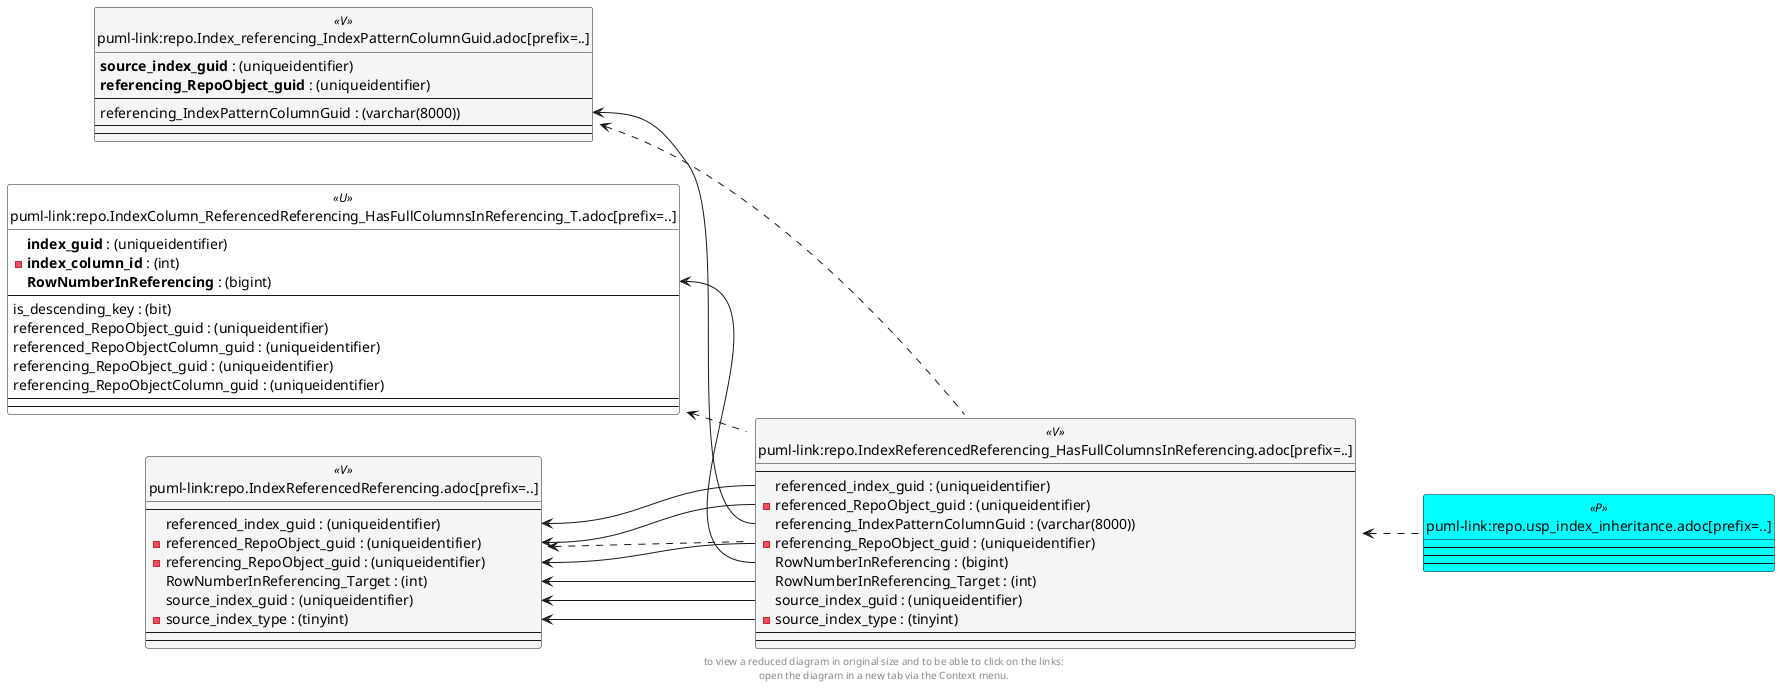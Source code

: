 @startuml
left to right direction
'top to bottom direction
hide circle
'avoide "." issues:
set namespaceSeparator none


skinparam class {
  BackgroundColor White
  BackgroundColor<<FN>> Yellow
  BackgroundColor<<FS>> Yellow
  BackgroundColor<<FT>> LightGray
  BackgroundColor<<IF>> Yellow
  BackgroundColor<<IS>> Yellow
  BackgroundColor<<P>> Aqua
  BackgroundColor<<PC>> Aqua
  BackgroundColor<<SN>> Yellow
  BackgroundColor<<SO>> SlateBlue
  BackgroundColor<<TF>> LightGray
  BackgroundColor<<TR>> Tomato
  BackgroundColor<<U>> White
  BackgroundColor<<V>> WhiteSmoke
  BackgroundColor<<X>> Aqua
}


entity "puml-link:repo.Index_referencing_IndexPatternColumnGuid.adoc[prefix=..]" as repo.Index_referencing_IndexPatternColumnGuid << V >> {
  **source_index_guid** : (uniqueidentifier)
  **referencing_RepoObject_guid** : (uniqueidentifier)
  --
  referencing_IndexPatternColumnGuid : (varchar(8000))
  --
  --
}

entity "puml-link:repo.IndexColumn_ReferencedReferencing_HasFullColumnsInReferencing_T.adoc[prefix=..]" as repo.IndexColumn_ReferencedReferencing_HasFullColumnsInReferencing_T << U >> {
  **index_guid** : (uniqueidentifier)
  - **index_column_id** : (int)
  **RowNumberInReferencing** : (bigint)
  --
  is_descending_key : (bit)
  referenced_RepoObject_guid : (uniqueidentifier)
  referenced_RepoObjectColumn_guid : (uniqueidentifier)
  referencing_RepoObject_guid : (uniqueidentifier)
  referencing_RepoObjectColumn_guid : (uniqueidentifier)
  --
  --
}

entity "puml-link:repo.IndexReferencedReferencing.adoc[prefix=..]" as repo.IndexReferencedReferencing << V >> {
  --
  referenced_index_guid : (uniqueidentifier)
  - referenced_RepoObject_guid : (uniqueidentifier)
  - referencing_RepoObject_guid : (uniqueidentifier)
  RowNumberInReferencing_Target : (int)
  source_index_guid : (uniqueidentifier)
  - source_index_type : (tinyint)
  --
  --
}

entity "puml-link:repo.IndexReferencedReferencing_HasFullColumnsInReferencing.adoc[prefix=..]" as repo.IndexReferencedReferencing_HasFullColumnsInReferencing << V >> {
  --
  referenced_index_guid : (uniqueidentifier)
  - referenced_RepoObject_guid : (uniqueidentifier)
  referencing_IndexPatternColumnGuid : (varchar(8000))
  - referencing_RepoObject_guid : (uniqueidentifier)
  RowNumberInReferencing : (bigint)
  RowNumberInReferencing_Target : (int)
  source_index_guid : (uniqueidentifier)
  - source_index_type : (tinyint)
  --
  --
}

entity "puml-link:repo.usp_index_inheritance.adoc[prefix=..]" as repo.usp_index_inheritance << P >> {
  --
  --
  --
}

repo.Index_referencing_IndexPatternColumnGuid <.. repo.IndexReferencedReferencing_HasFullColumnsInReferencing
repo.IndexColumn_ReferencedReferencing_HasFullColumnsInReferencing_T <.. repo.IndexReferencedReferencing_HasFullColumnsInReferencing
repo.IndexReferencedReferencing <.. repo.IndexReferencedReferencing_HasFullColumnsInReferencing
repo.IndexReferencedReferencing_HasFullColumnsInReferencing <.. repo.usp_index_inheritance
repo.Index_referencing_IndexPatternColumnGuid::referencing_IndexPatternColumnGuid <-- repo.IndexReferencedReferencing_HasFullColumnsInReferencing::referencing_IndexPatternColumnGuid
repo.IndexColumn_ReferencedReferencing_HasFullColumnsInReferencing_T::RowNumberInReferencing <-- repo.IndexReferencedReferencing_HasFullColumnsInReferencing::RowNumberInReferencing
repo.IndexReferencedReferencing::referenced_index_guid <-- repo.IndexReferencedReferencing_HasFullColumnsInReferencing::referenced_index_guid
repo.IndexReferencedReferencing::referenced_RepoObject_guid <-- repo.IndexReferencedReferencing_HasFullColumnsInReferencing::referenced_RepoObject_guid
repo.IndexReferencedReferencing::referencing_RepoObject_guid <-- repo.IndexReferencedReferencing_HasFullColumnsInReferencing::referencing_RepoObject_guid
repo.IndexReferencedReferencing::RowNumberInReferencing_Target <-- repo.IndexReferencedReferencing_HasFullColumnsInReferencing::RowNumberInReferencing_Target
repo.IndexReferencedReferencing::source_index_guid <-- repo.IndexReferencedReferencing_HasFullColumnsInReferencing::source_index_guid
repo.IndexReferencedReferencing::source_index_type <-- repo.IndexReferencedReferencing_HasFullColumnsInReferencing::source_index_type
footer
to view a reduced diagram in original size and to be able to click on the links:
open the diagram in a new tab via the Context menu.
end footer

@enduml

